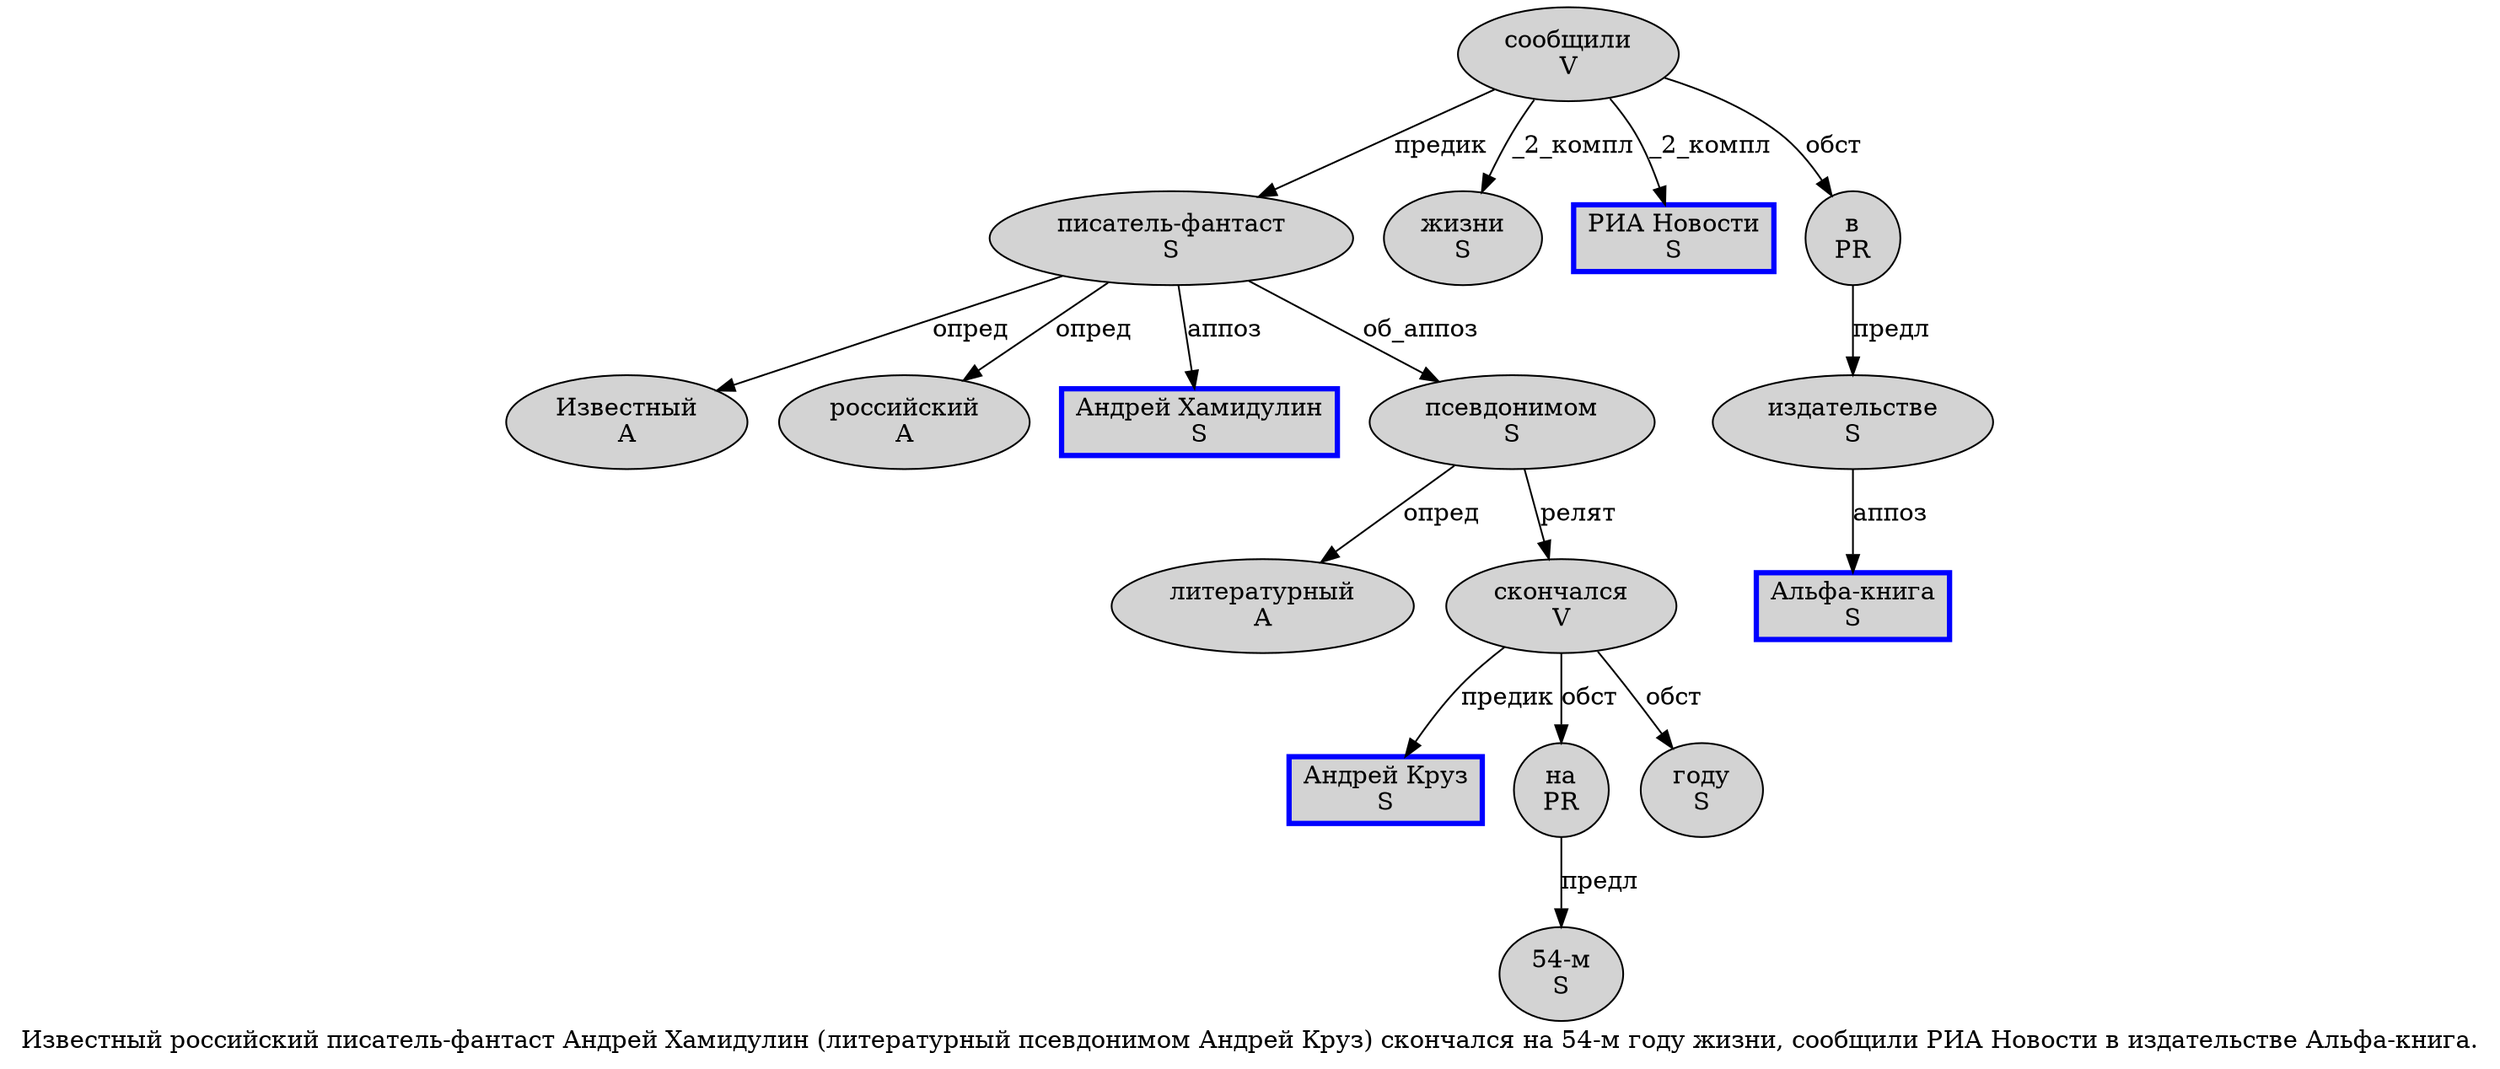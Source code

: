 digraph SENTENCE_1403 {
	graph [label="Известный российский писатель-фантаст Андрей Хамидулин (литературный псевдонимом Андрей Круз) скончался на 54-м году жизни, сообщили РИА Новости в издательстве Альфа-книга."]
	node [style=filled]
		0 [label="Известный
A" color="" fillcolor=lightgray penwidth=1 shape=ellipse]
		1 [label="российский
A" color="" fillcolor=lightgray penwidth=1 shape=ellipse]
		2 [label="писатель-фантаст
S" color="" fillcolor=lightgray penwidth=1 shape=ellipse]
		3 [label="Андрей Хамидулин
S" color=blue fillcolor=lightgray penwidth=3 shape=box]
		5 [label="литературный
A" color="" fillcolor=lightgray penwidth=1 shape=ellipse]
		6 [label="псевдонимом
S" color="" fillcolor=lightgray penwidth=1 shape=ellipse]
		7 [label="Андрей Круз
S" color=blue fillcolor=lightgray penwidth=3 shape=box]
		9 [label="скончался
V" color="" fillcolor=lightgray penwidth=1 shape=ellipse]
		10 [label="на
PR" color="" fillcolor=lightgray penwidth=1 shape=ellipse]
		11 [label="54-м
S" color="" fillcolor=lightgray penwidth=1 shape=ellipse]
		12 [label="году
S" color="" fillcolor=lightgray penwidth=1 shape=ellipse]
		13 [label="жизни
S" color="" fillcolor=lightgray penwidth=1 shape=ellipse]
		15 [label="сообщили
V" color="" fillcolor=lightgray penwidth=1 shape=ellipse]
		16 [label="РИА Новости
S" color=blue fillcolor=lightgray penwidth=3 shape=box]
		17 [label="в
PR" color="" fillcolor=lightgray penwidth=1 shape=ellipse]
		18 [label="издательстве
S" color="" fillcolor=lightgray penwidth=1 shape=ellipse]
		19 [label="Альфа-книга
S" color=blue fillcolor=lightgray penwidth=3 shape=box]
			6 -> 5 [label="опред"]
			6 -> 9 [label="релят"]
			9 -> 7 [label="предик"]
			9 -> 10 [label="обст"]
			9 -> 12 [label="обст"]
			18 -> 19 [label="аппоз"]
			2 -> 0 [label="опред"]
			2 -> 1 [label="опред"]
			2 -> 3 [label="аппоз"]
			2 -> 6 [label="об_аппоз"]
			17 -> 18 [label="предл"]
			15 -> 2 [label="предик"]
			15 -> 13 [label="_2_компл"]
			15 -> 16 [label="_2_компл"]
			15 -> 17 [label="обст"]
			10 -> 11 [label="предл"]
}